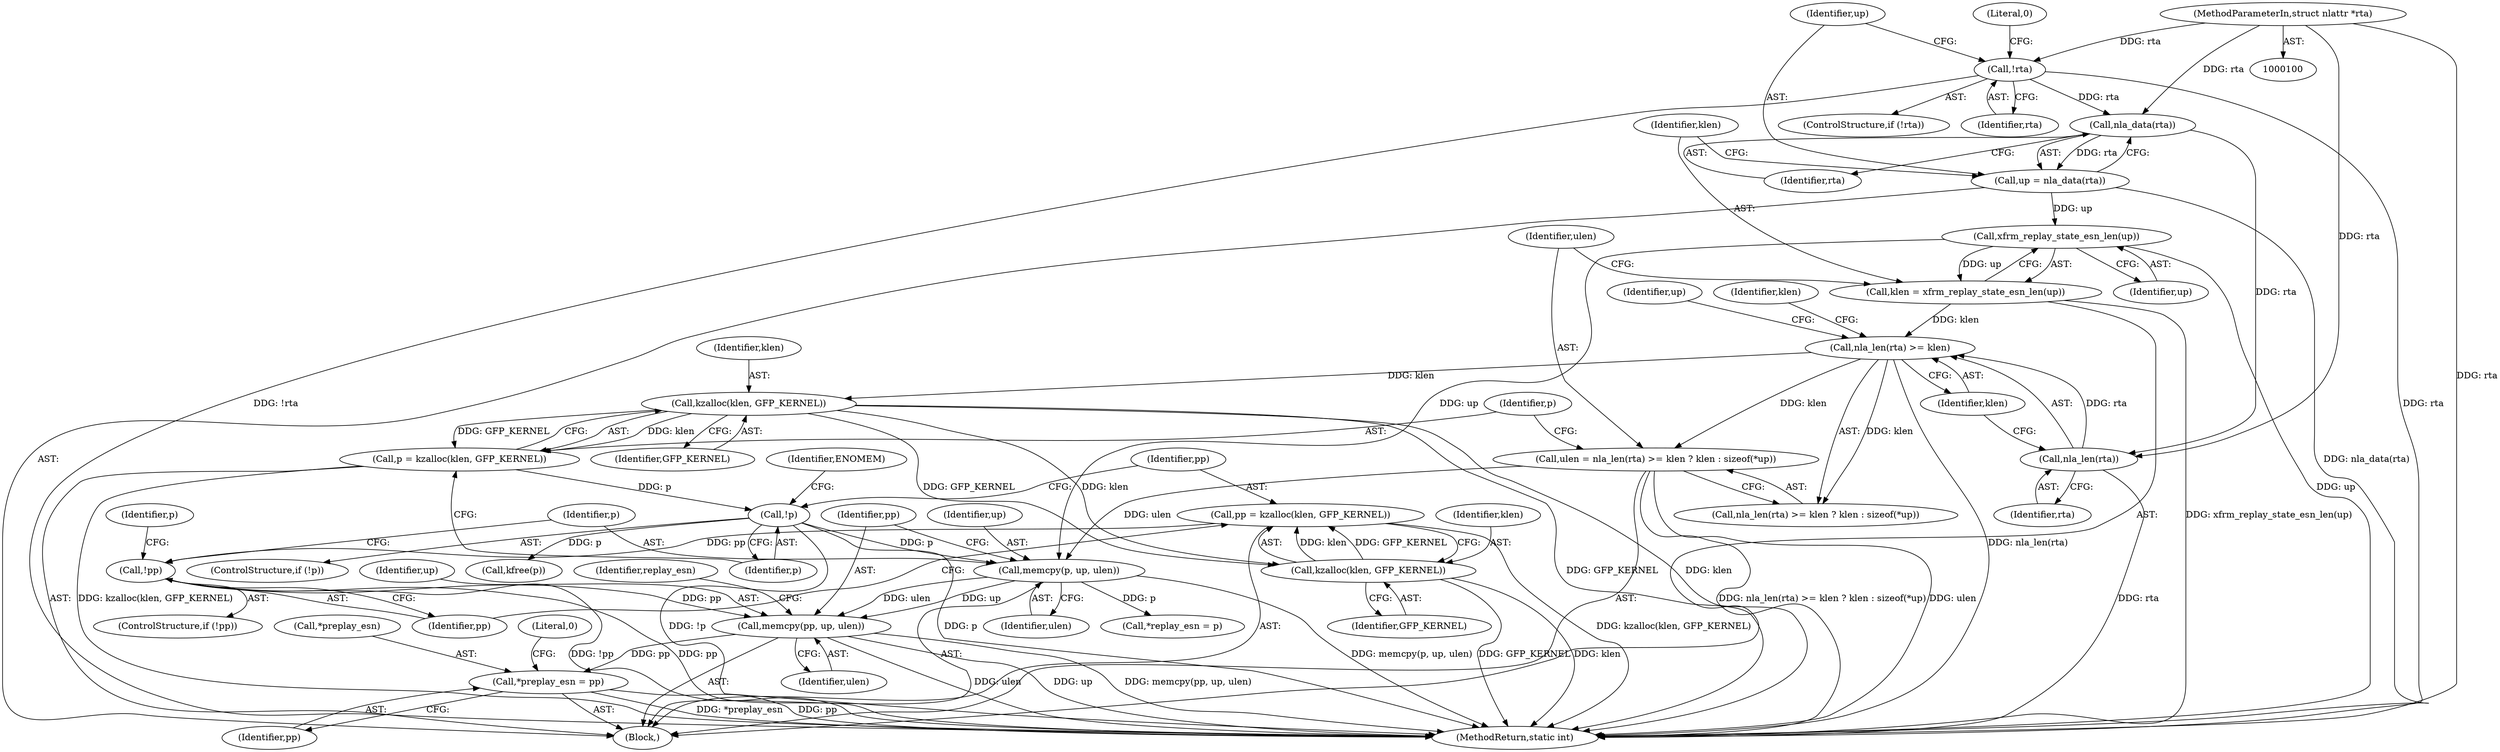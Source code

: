 digraph "0_linux_ecd7918745234e423dd87fcc0c077da557909720_0@API" {
"1000163" [label="(Call,memcpy(pp, up, ulen))"];
"1000151" [label="(Call,!pp)"];
"1000145" [label="(Call,pp = kzalloc(klen, GFP_KERNEL))"];
"1000147" [label="(Call,kzalloc(klen, GFP_KERNEL))"];
"1000136" [label="(Call,kzalloc(klen, GFP_KERNEL))"];
"1000126" [label="(Call,nla_len(rta) >= klen)"];
"1000127" [label="(Call,nla_len(rta))"];
"1000117" [label="(Call,nla_data(rta))"];
"1000111" [label="(Call,!rta)"];
"1000103" [label="(MethodParameterIn,struct nlattr *rta)"];
"1000119" [label="(Call,klen = xfrm_replay_state_esn_len(up))"];
"1000121" [label="(Call,xfrm_replay_state_esn_len(up))"];
"1000115" [label="(Call,up = nla_data(rta))"];
"1000159" [label="(Call,memcpy(p, up, ulen))"];
"1000140" [label="(Call,!p)"];
"1000134" [label="(Call,p = kzalloc(klen, GFP_KERNEL))"];
"1000123" [label="(Call,ulen = nla_len(rta) >= klen ? klen : sizeof(*up))"];
"1000171" [label="(Call,*preplay_esn = pp)"];
"1000121" [label="(Call,xfrm_replay_state_esn_len(up))"];
"1000160" [label="(Identifier,p)"];
"1000138" [label="(Identifier,GFP_KERNEL)"];
"1000104" [label="(Block,)"];
"1000110" [label="(ControlStructure,if (!rta))"];
"1000126" [label="(Call,nla_len(rta) >= klen)"];
"1000151" [label="(Call,!pp)"];
"1000124" [label="(Identifier,ulen)"];
"1000148" [label="(Identifier,klen)"];
"1000147" [label="(Call,kzalloc(klen, GFP_KERNEL))"];
"1000172" [label="(Call,*preplay_esn)"];
"1000114" [label="(Literal,0)"];
"1000145" [label="(Call,pp = kzalloc(klen, GFP_KERNEL))"];
"1000177" [label="(MethodReturn,static int)"];
"1000130" [label="(Identifier,klen)"];
"1000103" [label="(MethodParameterIn,struct nlattr *rta)"];
"1000146" [label="(Identifier,pp)"];
"1000164" [label="(Identifier,pp)"];
"1000115" [label="(Call,up = nla_data(rta))"];
"1000112" [label="(Identifier,rta)"];
"1000162" [label="(Identifier,ulen)"];
"1000171" [label="(Call,*preplay_esn = pp)"];
"1000140" [label="(Call,!p)"];
"1000169" [label="(Identifier,replay_esn)"];
"1000116" [label="(Identifier,up)"];
"1000129" [label="(Identifier,klen)"];
"1000122" [label="(Identifier,up)"];
"1000176" [label="(Literal,0)"];
"1000137" [label="(Identifier,klen)"];
"1000161" [label="(Identifier,up)"];
"1000118" [label="(Identifier,rta)"];
"1000135" [label="(Identifier,p)"];
"1000150" [label="(ControlStructure,if (!pp))"];
"1000111" [label="(Call,!rta)"];
"1000174" [label="(Identifier,pp)"];
"1000136" [label="(Call,kzalloc(klen, GFP_KERNEL))"];
"1000133" [label="(Identifier,up)"];
"1000149" [label="(Identifier,GFP_KERNEL)"];
"1000119" [label="(Call,klen = xfrm_replay_state_esn_len(up))"];
"1000120" [label="(Identifier,klen)"];
"1000159" [label="(Call,memcpy(p, up, ulen))"];
"1000139" [label="(ControlStructure,if (!p))"];
"1000117" [label="(Call,nla_data(rta))"];
"1000144" [label="(Identifier,ENOMEM)"];
"1000163" [label="(Call,memcpy(pp, up, ulen))"];
"1000127" [label="(Call,nla_len(rta))"];
"1000154" [label="(Call,kfree(p))"];
"1000155" [label="(Identifier,p)"];
"1000123" [label="(Call,ulen = nla_len(rta) >= klen ? klen : sizeof(*up))"];
"1000166" [label="(Identifier,ulen)"];
"1000152" [label="(Identifier,pp)"];
"1000141" [label="(Identifier,p)"];
"1000165" [label="(Identifier,up)"];
"1000125" [label="(Call,nla_len(rta) >= klen ? klen : sizeof(*up))"];
"1000128" [label="(Identifier,rta)"];
"1000167" [label="(Call,*replay_esn = p)"];
"1000134" [label="(Call,p = kzalloc(klen, GFP_KERNEL))"];
"1000163" -> "1000104"  [label="AST: "];
"1000163" -> "1000166"  [label="CFG: "];
"1000164" -> "1000163"  [label="AST: "];
"1000165" -> "1000163"  [label="AST: "];
"1000166" -> "1000163"  [label="AST: "];
"1000169" -> "1000163"  [label="CFG: "];
"1000163" -> "1000177"  [label="DDG: memcpy(pp, up, ulen)"];
"1000163" -> "1000177"  [label="DDG: ulen"];
"1000163" -> "1000177"  [label="DDG: up"];
"1000151" -> "1000163"  [label="DDG: pp"];
"1000159" -> "1000163"  [label="DDG: up"];
"1000159" -> "1000163"  [label="DDG: ulen"];
"1000163" -> "1000171"  [label="DDG: pp"];
"1000151" -> "1000150"  [label="AST: "];
"1000151" -> "1000152"  [label="CFG: "];
"1000152" -> "1000151"  [label="AST: "];
"1000155" -> "1000151"  [label="CFG: "];
"1000160" -> "1000151"  [label="CFG: "];
"1000151" -> "1000177"  [label="DDG: !pp"];
"1000151" -> "1000177"  [label="DDG: pp"];
"1000145" -> "1000151"  [label="DDG: pp"];
"1000145" -> "1000104"  [label="AST: "];
"1000145" -> "1000147"  [label="CFG: "];
"1000146" -> "1000145"  [label="AST: "];
"1000147" -> "1000145"  [label="AST: "];
"1000152" -> "1000145"  [label="CFG: "];
"1000145" -> "1000177"  [label="DDG: kzalloc(klen, GFP_KERNEL)"];
"1000147" -> "1000145"  [label="DDG: klen"];
"1000147" -> "1000145"  [label="DDG: GFP_KERNEL"];
"1000147" -> "1000149"  [label="CFG: "];
"1000148" -> "1000147"  [label="AST: "];
"1000149" -> "1000147"  [label="AST: "];
"1000147" -> "1000177"  [label="DDG: GFP_KERNEL"];
"1000147" -> "1000177"  [label="DDG: klen"];
"1000136" -> "1000147"  [label="DDG: klen"];
"1000136" -> "1000147"  [label="DDG: GFP_KERNEL"];
"1000136" -> "1000134"  [label="AST: "];
"1000136" -> "1000138"  [label="CFG: "];
"1000137" -> "1000136"  [label="AST: "];
"1000138" -> "1000136"  [label="AST: "];
"1000134" -> "1000136"  [label="CFG: "];
"1000136" -> "1000177"  [label="DDG: GFP_KERNEL"];
"1000136" -> "1000177"  [label="DDG: klen"];
"1000136" -> "1000134"  [label="DDG: klen"];
"1000136" -> "1000134"  [label="DDG: GFP_KERNEL"];
"1000126" -> "1000136"  [label="DDG: klen"];
"1000126" -> "1000125"  [label="AST: "];
"1000126" -> "1000129"  [label="CFG: "];
"1000127" -> "1000126"  [label="AST: "];
"1000129" -> "1000126"  [label="AST: "];
"1000130" -> "1000126"  [label="CFG: "];
"1000133" -> "1000126"  [label="CFG: "];
"1000126" -> "1000177"  [label="DDG: nla_len(rta)"];
"1000126" -> "1000123"  [label="DDG: klen"];
"1000127" -> "1000126"  [label="DDG: rta"];
"1000119" -> "1000126"  [label="DDG: klen"];
"1000126" -> "1000125"  [label="DDG: klen"];
"1000127" -> "1000128"  [label="CFG: "];
"1000128" -> "1000127"  [label="AST: "];
"1000129" -> "1000127"  [label="CFG: "];
"1000127" -> "1000177"  [label="DDG: rta"];
"1000117" -> "1000127"  [label="DDG: rta"];
"1000103" -> "1000127"  [label="DDG: rta"];
"1000117" -> "1000115"  [label="AST: "];
"1000117" -> "1000118"  [label="CFG: "];
"1000118" -> "1000117"  [label="AST: "];
"1000115" -> "1000117"  [label="CFG: "];
"1000117" -> "1000115"  [label="DDG: rta"];
"1000111" -> "1000117"  [label="DDG: rta"];
"1000103" -> "1000117"  [label="DDG: rta"];
"1000111" -> "1000110"  [label="AST: "];
"1000111" -> "1000112"  [label="CFG: "];
"1000112" -> "1000111"  [label="AST: "];
"1000114" -> "1000111"  [label="CFG: "];
"1000116" -> "1000111"  [label="CFG: "];
"1000111" -> "1000177"  [label="DDG: rta"];
"1000111" -> "1000177"  [label="DDG: !rta"];
"1000103" -> "1000111"  [label="DDG: rta"];
"1000103" -> "1000100"  [label="AST: "];
"1000103" -> "1000177"  [label="DDG: rta"];
"1000119" -> "1000104"  [label="AST: "];
"1000119" -> "1000121"  [label="CFG: "];
"1000120" -> "1000119"  [label="AST: "];
"1000121" -> "1000119"  [label="AST: "];
"1000124" -> "1000119"  [label="CFG: "];
"1000119" -> "1000177"  [label="DDG: xfrm_replay_state_esn_len(up)"];
"1000121" -> "1000119"  [label="DDG: up"];
"1000121" -> "1000122"  [label="CFG: "];
"1000122" -> "1000121"  [label="AST: "];
"1000121" -> "1000177"  [label="DDG: up"];
"1000115" -> "1000121"  [label="DDG: up"];
"1000121" -> "1000159"  [label="DDG: up"];
"1000115" -> "1000104"  [label="AST: "];
"1000116" -> "1000115"  [label="AST: "];
"1000120" -> "1000115"  [label="CFG: "];
"1000115" -> "1000177"  [label="DDG: nla_data(rta)"];
"1000159" -> "1000104"  [label="AST: "];
"1000159" -> "1000162"  [label="CFG: "];
"1000160" -> "1000159"  [label="AST: "];
"1000161" -> "1000159"  [label="AST: "];
"1000162" -> "1000159"  [label="AST: "];
"1000164" -> "1000159"  [label="CFG: "];
"1000159" -> "1000177"  [label="DDG: memcpy(p, up, ulen)"];
"1000140" -> "1000159"  [label="DDG: p"];
"1000123" -> "1000159"  [label="DDG: ulen"];
"1000159" -> "1000167"  [label="DDG: p"];
"1000140" -> "1000139"  [label="AST: "];
"1000140" -> "1000141"  [label="CFG: "];
"1000141" -> "1000140"  [label="AST: "];
"1000144" -> "1000140"  [label="CFG: "];
"1000146" -> "1000140"  [label="CFG: "];
"1000140" -> "1000177"  [label="DDG: p"];
"1000140" -> "1000177"  [label="DDG: !p"];
"1000134" -> "1000140"  [label="DDG: p"];
"1000140" -> "1000154"  [label="DDG: p"];
"1000134" -> "1000104"  [label="AST: "];
"1000135" -> "1000134"  [label="AST: "];
"1000141" -> "1000134"  [label="CFG: "];
"1000134" -> "1000177"  [label="DDG: kzalloc(klen, GFP_KERNEL)"];
"1000123" -> "1000104"  [label="AST: "];
"1000123" -> "1000125"  [label="CFG: "];
"1000124" -> "1000123"  [label="AST: "];
"1000125" -> "1000123"  [label="AST: "];
"1000135" -> "1000123"  [label="CFG: "];
"1000123" -> "1000177"  [label="DDG: nla_len(rta) >= klen ? klen : sizeof(*up)"];
"1000123" -> "1000177"  [label="DDG: ulen"];
"1000171" -> "1000104"  [label="AST: "];
"1000171" -> "1000174"  [label="CFG: "];
"1000172" -> "1000171"  [label="AST: "];
"1000174" -> "1000171"  [label="AST: "];
"1000176" -> "1000171"  [label="CFG: "];
"1000171" -> "1000177"  [label="DDG: *preplay_esn"];
"1000171" -> "1000177"  [label="DDG: pp"];
}
